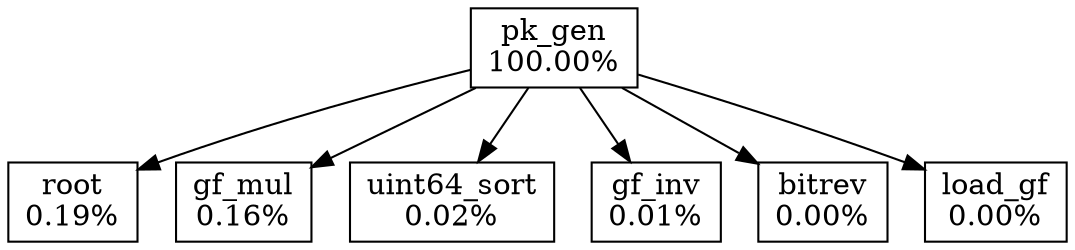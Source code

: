 digraph G {
  {
    node [shape=box]
    pk_gen[label="pk_gen\n100.00%"]
    root[label="root\n0.19%"]
    gf_mul[label="gf_mul\n0.16%"]
    uint64_sort[label="uint64_sort\n0.02%"]
    gf_inv[label="gf_inv\n0.01%"]
    bitrev[label="bitrev\n0.00%"]
    load_gf[label="load_gf\n0.00%"]
  }
  pk_gen -> root
  pk_gen -> gf_mul
  pk_gen -> uint64_sort
  pk_gen -> gf_inv
  pk_gen -> bitrev
  pk_gen -> load_gf
}
